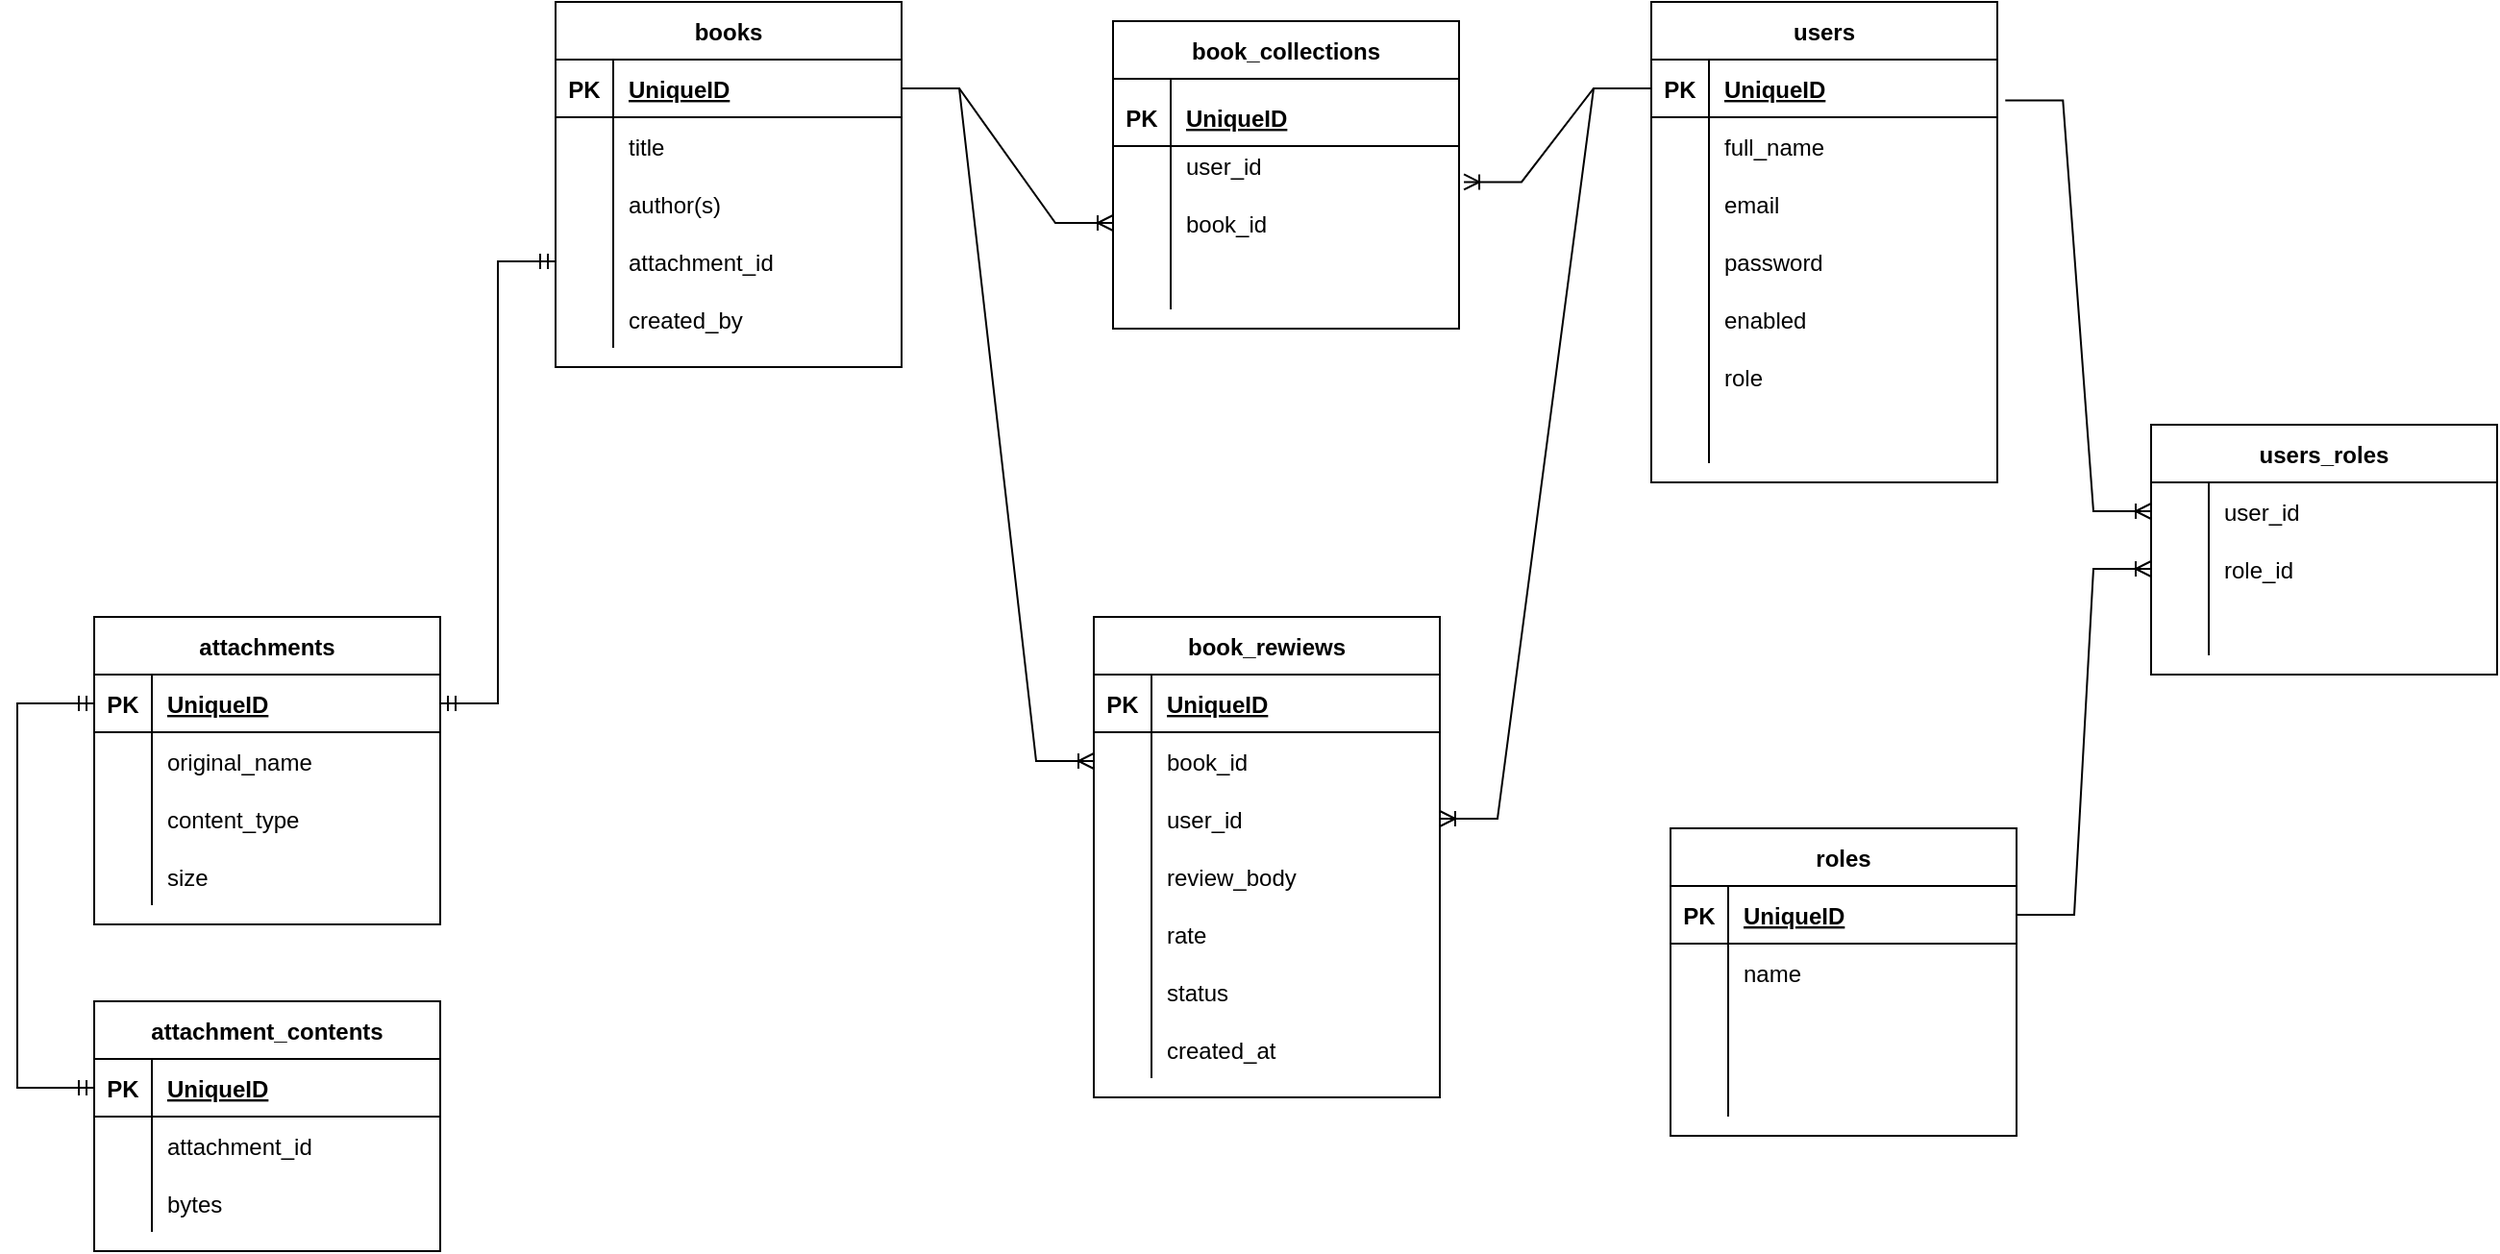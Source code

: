 <mxfile version="17.4.3" type="device"><diagram id="R2lEEEUBdFMjLlhIrx00" name="Page-1"><mxGraphModel dx="2235" dy="649" grid="1" gridSize="10" guides="1" tooltips="1" connect="1" arrows="1" fold="1" page="1" pageScale="1" pageWidth="850" pageHeight="1100" math="0" shadow="0" extFonts="Permanent Marker^https://fonts.googleapis.com/css?family=Permanent+Marker"><root><mxCell id="0"/><mxCell id="1" parent="0"/><mxCell id="X8TWX89RM9BX3JSVrSoA-1" value="books" style="shape=table;startSize=30;container=1;collapsible=1;childLayout=tableLayout;fixedRows=1;rowLines=0;fontStyle=1;align=center;resizeLast=1;" vertex="1" parent="1"><mxGeometry x="30" y="210" width="180" height="190" as="geometry"/></mxCell><mxCell id="X8TWX89RM9BX3JSVrSoA-2" value="" style="shape=tableRow;horizontal=0;startSize=0;swimlaneHead=0;swimlaneBody=0;fillColor=none;collapsible=0;dropTarget=0;points=[[0,0.5],[1,0.5]];portConstraint=eastwest;top=0;left=0;right=0;bottom=1;" vertex="1" parent="X8TWX89RM9BX3JSVrSoA-1"><mxGeometry y="30" width="180" height="30" as="geometry"/></mxCell><mxCell id="X8TWX89RM9BX3JSVrSoA-3" value="PK" style="shape=partialRectangle;connectable=0;fillColor=none;top=0;left=0;bottom=0;right=0;fontStyle=1;overflow=hidden;" vertex="1" parent="X8TWX89RM9BX3JSVrSoA-2"><mxGeometry width="30" height="30" as="geometry"><mxRectangle width="30" height="30" as="alternateBounds"/></mxGeometry></mxCell><mxCell id="X8TWX89RM9BX3JSVrSoA-4" value="UniqueID" style="shape=partialRectangle;connectable=0;fillColor=none;top=0;left=0;bottom=0;right=0;align=left;spacingLeft=6;fontStyle=5;overflow=hidden;" vertex="1" parent="X8TWX89RM9BX3JSVrSoA-2"><mxGeometry x="30" width="150" height="30" as="geometry"><mxRectangle width="150" height="30" as="alternateBounds"/></mxGeometry></mxCell><mxCell id="X8TWX89RM9BX3JSVrSoA-5" value="" style="shape=tableRow;horizontal=0;startSize=0;swimlaneHead=0;swimlaneBody=0;fillColor=none;collapsible=0;dropTarget=0;points=[[0,0.5],[1,0.5]];portConstraint=eastwest;top=0;left=0;right=0;bottom=0;" vertex="1" parent="X8TWX89RM9BX3JSVrSoA-1"><mxGeometry y="60" width="180" height="30" as="geometry"/></mxCell><mxCell id="X8TWX89RM9BX3JSVrSoA-6" value="" style="shape=partialRectangle;connectable=0;fillColor=none;top=0;left=0;bottom=0;right=0;editable=1;overflow=hidden;" vertex="1" parent="X8TWX89RM9BX3JSVrSoA-5"><mxGeometry width="30" height="30" as="geometry"><mxRectangle width="30" height="30" as="alternateBounds"/></mxGeometry></mxCell><mxCell id="X8TWX89RM9BX3JSVrSoA-7" value="title" style="shape=partialRectangle;connectable=0;fillColor=none;top=0;left=0;bottom=0;right=0;align=left;spacingLeft=6;overflow=hidden;" vertex="1" parent="X8TWX89RM9BX3JSVrSoA-5"><mxGeometry x="30" width="150" height="30" as="geometry"><mxRectangle width="150" height="30" as="alternateBounds"/></mxGeometry></mxCell><mxCell id="X8TWX89RM9BX3JSVrSoA-8" value="" style="shape=tableRow;horizontal=0;startSize=0;swimlaneHead=0;swimlaneBody=0;fillColor=none;collapsible=0;dropTarget=0;points=[[0,0.5],[1,0.5]];portConstraint=eastwest;top=0;left=0;right=0;bottom=0;" vertex="1" parent="X8TWX89RM9BX3JSVrSoA-1"><mxGeometry y="90" width="180" height="30" as="geometry"/></mxCell><mxCell id="X8TWX89RM9BX3JSVrSoA-9" value="" style="shape=partialRectangle;connectable=0;fillColor=none;top=0;left=0;bottom=0;right=0;editable=1;overflow=hidden;" vertex="1" parent="X8TWX89RM9BX3JSVrSoA-8"><mxGeometry width="30" height="30" as="geometry"><mxRectangle width="30" height="30" as="alternateBounds"/></mxGeometry></mxCell><mxCell id="X8TWX89RM9BX3JSVrSoA-10" value="author(s)" style="shape=partialRectangle;connectable=0;fillColor=none;top=0;left=0;bottom=0;right=0;align=left;spacingLeft=6;overflow=hidden;" vertex="1" parent="X8TWX89RM9BX3JSVrSoA-8"><mxGeometry x="30" width="150" height="30" as="geometry"><mxRectangle width="150" height="30" as="alternateBounds"/></mxGeometry></mxCell><mxCell id="X8TWX89RM9BX3JSVrSoA-11" value="" style="shape=tableRow;horizontal=0;startSize=0;swimlaneHead=0;swimlaneBody=0;fillColor=none;collapsible=0;dropTarget=0;points=[[0,0.5],[1,0.5]];portConstraint=eastwest;top=0;left=0;right=0;bottom=0;" vertex="1" parent="X8TWX89RM9BX3JSVrSoA-1"><mxGeometry y="120" width="180" height="30" as="geometry"/></mxCell><mxCell id="X8TWX89RM9BX3JSVrSoA-12" value="" style="shape=partialRectangle;connectable=0;fillColor=none;top=0;left=0;bottom=0;right=0;editable=1;overflow=hidden;" vertex="1" parent="X8TWX89RM9BX3JSVrSoA-11"><mxGeometry width="30" height="30" as="geometry"><mxRectangle width="30" height="30" as="alternateBounds"/></mxGeometry></mxCell><mxCell id="X8TWX89RM9BX3JSVrSoA-13" value="attachment_id" style="shape=partialRectangle;connectable=0;fillColor=none;top=0;left=0;bottom=0;right=0;align=left;spacingLeft=6;overflow=hidden;" vertex="1" parent="X8TWX89RM9BX3JSVrSoA-11"><mxGeometry x="30" width="150" height="30" as="geometry"><mxRectangle width="150" height="30" as="alternateBounds"/></mxGeometry></mxCell><mxCell id="X8TWX89RM9BX3JSVrSoA-72" value="" style="shape=tableRow;horizontal=0;startSize=0;swimlaneHead=0;swimlaneBody=0;fillColor=none;collapsible=0;dropTarget=0;points=[[0,0.5],[1,0.5]];portConstraint=eastwest;top=0;left=0;right=0;bottom=0;" vertex="1" parent="X8TWX89RM9BX3JSVrSoA-1"><mxGeometry y="150" width="180" height="30" as="geometry"/></mxCell><mxCell id="X8TWX89RM9BX3JSVrSoA-73" value="" style="shape=partialRectangle;connectable=0;fillColor=none;top=0;left=0;bottom=0;right=0;editable=1;overflow=hidden;" vertex="1" parent="X8TWX89RM9BX3JSVrSoA-72"><mxGeometry width="30" height="30" as="geometry"><mxRectangle width="30" height="30" as="alternateBounds"/></mxGeometry></mxCell><mxCell id="X8TWX89RM9BX3JSVrSoA-74" value="created_by" style="shape=partialRectangle;connectable=0;fillColor=none;top=0;left=0;bottom=0;right=0;align=left;spacingLeft=6;overflow=hidden;" vertex="1" parent="X8TWX89RM9BX3JSVrSoA-72"><mxGeometry x="30" width="150" height="30" as="geometry"><mxRectangle width="150" height="30" as="alternateBounds"/></mxGeometry></mxCell><mxCell id="X8TWX89RM9BX3JSVrSoA-14" value="users" style="shape=table;startSize=30;container=1;collapsible=1;childLayout=tableLayout;fixedRows=1;rowLines=0;fontStyle=1;align=center;resizeLast=1;" vertex="1" parent="1"><mxGeometry x="600" y="210" width="180" height="250" as="geometry"/></mxCell><mxCell id="X8TWX89RM9BX3JSVrSoA-15" value="" style="shape=tableRow;horizontal=0;startSize=0;swimlaneHead=0;swimlaneBody=0;fillColor=none;collapsible=0;dropTarget=0;points=[[0,0.5],[1,0.5]];portConstraint=eastwest;top=0;left=0;right=0;bottom=1;" vertex="1" parent="X8TWX89RM9BX3JSVrSoA-14"><mxGeometry y="30" width="180" height="30" as="geometry"/></mxCell><mxCell id="X8TWX89RM9BX3JSVrSoA-16" value="PK" style="shape=partialRectangle;connectable=0;fillColor=none;top=0;left=0;bottom=0;right=0;fontStyle=1;overflow=hidden;" vertex="1" parent="X8TWX89RM9BX3JSVrSoA-15"><mxGeometry width="30" height="30" as="geometry"><mxRectangle width="30" height="30" as="alternateBounds"/></mxGeometry></mxCell><mxCell id="X8TWX89RM9BX3JSVrSoA-17" value="UniqueID" style="shape=partialRectangle;connectable=0;fillColor=none;top=0;left=0;bottom=0;right=0;align=left;spacingLeft=6;fontStyle=5;overflow=hidden;" vertex="1" parent="X8TWX89RM9BX3JSVrSoA-15"><mxGeometry x="30" width="150" height="30" as="geometry"><mxRectangle width="150" height="30" as="alternateBounds"/></mxGeometry></mxCell><mxCell id="X8TWX89RM9BX3JSVrSoA-18" value="" style="shape=tableRow;horizontal=0;startSize=0;swimlaneHead=0;swimlaneBody=0;fillColor=none;collapsible=0;dropTarget=0;points=[[0,0.5],[1,0.5]];portConstraint=eastwest;top=0;left=0;right=0;bottom=0;" vertex="1" parent="X8TWX89RM9BX3JSVrSoA-14"><mxGeometry y="60" width="180" height="30" as="geometry"/></mxCell><mxCell id="X8TWX89RM9BX3JSVrSoA-19" value="" style="shape=partialRectangle;connectable=0;fillColor=none;top=0;left=0;bottom=0;right=0;editable=1;overflow=hidden;" vertex="1" parent="X8TWX89RM9BX3JSVrSoA-18"><mxGeometry width="30" height="30" as="geometry"><mxRectangle width="30" height="30" as="alternateBounds"/></mxGeometry></mxCell><mxCell id="X8TWX89RM9BX3JSVrSoA-20" value="full_name" style="shape=partialRectangle;connectable=0;fillColor=none;top=0;left=0;bottom=0;right=0;align=left;spacingLeft=6;overflow=hidden;" vertex="1" parent="X8TWX89RM9BX3JSVrSoA-18"><mxGeometry x="30" width="150" height="30" as="geometry"><mxRectangle width="150" height="30" as="alternateBounds"/></mxGeometry></mxCell><mxCell id="X8TWX89RM9BX3JSVrSoA-21" value="" style="shape=tableRow;horizontal=0;startSize=0;swimlaneHead=0;swimlaneBody=0;fillColor=none;collapsible=0;dropTarget=0;points=[[0,0.5],[1,0.5]];portConstraint=eastwest;top=0;left=0;right=0;bottom=0;" vertex="1" parent="X8TWX89RM9BX3JSVrSoA-14"><mxGeometry y="90" width="180" height="30" as="geometry"/></mxCell><mxCell id="X8TWX89RM9BX3JSVrSoA-22" value="" style="shape=partialRectangle;connectable=0;fillColor=none;top=0;left=0;bottom=0;right=0;editable=1;overflow=hidden;" vertex="1" parent="X8TWX89RM9BX3JSVrSoA-21"><mxGeometry width="30" height="30" as="geometry"><mxRectangle width="30" height="30" as="alternateBounds"/></mxGeometry></mxCell><mxCell id="X8TWX89RM9BX3JSVrSoA-23" value="email" style="shape=partialRectangle;connectable=0;fillColor=none;top=0;left=0;bottom=0;right=0;align=left;spacingLeft=6;overflow=hidden;" vertex="1" parent="X8TWX89RM9BX3JSVrSoA-21"><mxGeometry x="30" width="150" height="30" as="geometry"><mxRectangle width="150" height="30" as="alternateBounds"/></mxGeometry></mxCell><mxCell id="X8TWX89RM9BX3JSVrSoA-24" value="" style="shape=tableRow;horizontal=0;startSize=0;swimlaneHead=0;swimlaneBody=0;fillColor=none;collapsible=0;dropTarget=0;points=[[0,0.5],[1,0.5]];portConstraint=eastwest;top=0;left=0;right=0;bottom=0;" vertex="1" parent="X8TWX89RM9BX3JSVrSoA-14"><mxGeometry y="120" width="180" height="30" as="geometry"/></mxCell><mxCell id="X8TWX89RM9BX3JSVrSoA-25" value="" style="shape=partialRectangle;connectable=0;fillColor=none;top=0;left=0;bottom=0;right=0;editable=1;overflow=hidden;" vertex="1" parent="X8TWX89RM9BX3JSVrSoA-24"><mxGeometry width="30" height="30" as="geometry"><mxRectangle width="30" height="30" as="alternateBounds"/></mxGeometry></mxCell><mxCell id="X8TWX89RM9BX3JSVrSoA-26" value="password" style="shape=partialRectangle;connectable=0;fillColor=none;top=0;left=0;bottom=0;right=0;align=left;spacingLeft=6;overflow=hidden;" vertex="1" parent="X8TWX89RM9BX3JSVrSoA-24"><mxGeometry x="30" width="150" height="30" as="geometry"><mxRectangle width="150" height="30" as="alternateBounds"/></mxGeometry></mxCell><mxCell id="X8TWX89RM9BX3JSVrSoA-46" value="" style="shape=tableRow;horizontal=0;startSize=0;swimlaneHead=0;swimlaneBody=0;fillColor=none;collapsible=0;dropTarget=0;points=[[0,0.5],[1,0.5]];portConstraint=eastwest;top=0;left=0;right=0;bottom=0;" vertex="1" parent="X8TWX89RM9BX3JSVrSoA-14"><mxGeometry y="150" width="180" height="30" as="geometry"/></mxCell><mxCell id="X8TWX89RM9BX3JSVrSoA-47" value="" style="shape=partialRectangle;connectable=0;fillColor=none;top=0;left=0;bottom=0;right=0;editable=1;overflow=hidden;" vertex="1" parent="X8TWX89RM9BX3JSVrSoA-46"><mxGeometry width="30" height="30" as="geometry"><mxRectangle width="30" height="30" as="alternateBounds"/></mxGeometry></mxCell><mxCell id="X8TWX89RM9BX3JSVrSoA-48" value="enabled" style="shape=partialRectangle;connectable=0;fillColor=none;top=0;left=0;bottom=0;right=0;align=left;spacingLeft=6;overflow=hidden;" vertex="1" parent="X8TWX89RM9BX3JSVrSoA-46"><mxGeometry x="30" width="150" height="30" as="geometry"><mxRectangle width="150" height="30" as="alternateBounds"/></mxGeometry></mxCell><mxCell id="X8TWX89RM9BX3JSVrSoA-55" value="" style="shape=tableRow;horizontal=0;startSize=0;swimlaneHead=0;swimlaneBody=0;fillColor=none;collapsible=0;dropTarget=0;points=[[0,0.5],[1,0.5]];portConstraint=eastwest;top=0;left=0;right=0;bottom=0;" vertex="1" parent="X8TWX89RM9BX3JSVrSoA-14"><mxGeometry y="180" width="180" height="30" as="geometry"/></mxCell><mxCell id="X8TWX89RM9BX3JSVrSoA-56" value="" style="shape=partialRectangle;connectable=0;fillColor=none;top=0;left=0;bottom=0;right=0;editable=1;overflow=hidden;" vertex="1" parent="X8TWX89RM9BX3JSVrSoA-55"><mxGeometry width="30" height="30" as="geometry"><mxRectangle width="30" height="30" as="alternateBounds"/></mxGeometry></mxCell><mxCell id="X8TWX89RM9BX3JSVrSoA-57" value="role" style="shape=partialRectangle;connectable=0;fillColor=none;top=0;left=0;bottom=0;right=0;align=left;spacingLeft=6;overflow=hidden;" vertex="1" parent="X8TWX89RM9BX3JSVrSoA-55"><mxGeometry x="30" width="150" height="30" as="geometry"><mxRectangle width="150" height="30" as="alternateBounds"/></mxGeometry></mxCell><mxCell id="X8TWX89RM9BX3JSVrSoA-49" value="" style="shape=tableRow;horizontal=0;startSize=0;swimlaneHead=0;swimlaneBody=0;fillColor=none;collapsible=0;dropTarget=0;points=[[0,0.5],[1,0.5]];portConstraint=eastwest;top=0;left=0;right=0;bottom=0;" vertex="1" parent="X8TWX89RM9BX3JSVrSoA-14"><mxGeometry y="210" width="180" height="30" as="geometry"/></mxCell><mxCell id="X8TWX89RM9BX3JSVrSoA-50" value="" style="shape=partialRectangle;connectable=0;fillColor=none;top=0;left=0;bottom=0;right=0;editable=1;overflow=hidden;" vertex="1" parent="X8TWX89RM9BX3JSVrSoA-49"><mxGeometry width="30" height="30" as="geometry"><mxRectangle width="30" height="30" as="alternateBounds"/></mxGeometry></mxCell><mxCell id="X8TWX89RM9BX3JSVrSoA-51" value="" style="shape=partialRectangle;connectable=0;fillColor=none;top=0;left=0;bottom=0;right=0;align=left;spacingLeft=6;overflow=hidden;" vertex="1" parent="X8TWX89RM9BX3JSVrSoA-49"><mxGeometry x="30" width="150" height="30" as="geometry"><mxRectangle width="150" height="30" as="alternateBounds"/></mxGeometry></mxCell><mxCell id="X8TWX89RM9BX3JSVrSoA-27" value="book_rewiews" style="shape=table;startSize=30;container=1;collapsible=1;childLayout=tableLayout;fixedRows=1;rowLines=0;fontStyle=1;align=center;resizeLast=1;" vertex="1" parent="1"><mxGeometry x="310" y="530" width="180" height="250" as="geometry"/></mxCell><mxCell id="X8TWX89RM9BX3JSVrSoA-28" value="" style="shape=tableRow;horizontal=0;startSize=0;swimlaneHead=0;swimlaneBody=0;fillColor=none;collapsible=0;dropTarget=0;points=[[0,0.5],[1,0.5]];portConstraint=eastwest;top=0;left=0;right=0;bottom=1;" vertex="1" parent="X8TWX89RM9BX3JSVrSoA-27"><mxGeometry y="30" width="180" height="30" as="geometry"/></mxCell><mxCell id="X8TWX89RM9BX3JSVrSoA-29" value="PK" style="shape=partialRectangle;connectable=0;fillColor=none;top=0;left=0;bottom=0;right=0;fontStyle=1;overflow=hidden;" vertex="1" parent="X8TWX89RM9BX3JSVrSoA-28"><mxGeometry width="30" height="30" as="geometry"><mxRectangle width="30" height="30" as="alternateBounds"/></mxGeometry></mxCell><mxCell id="X8TWX89RM9BX3JSVrSoA-30" value="UniqueID" style="shape=partialRectangle;connectable=0;fillColor=none;top=0;left=0;bottom=0;right=0;align=left;spacingLeft=6;fontStyle=5;overflow=hidden;" vertex="1" parent="X8TWX89RM9BX3JSVrSoA-28"><mxGeometry x="30" width="150" height="30" as="geometry"><mxRectangle width="150" height="30" as="alternateBounds"/></mxGeometry></mxCell><mxCell id="X8TWX89RM9BX3JSVrSoA-31" value="" style="shape=tableRow;horizontal=0;startSize=0;swimlaneHead=0;swimlaneBody=0;fillColor=none;collapsible=0;dropTarget=0;points=[[0,0.5],[1,0.5]];portConstraint=eastwest;top=0;left=0;right=0;bottom=0;" vertex="1" parent="X8TWX89RM9BX3JSVrSoA-27"><mxGeometry y="60" width="180" height="30" as="geometry"/></mxCell><mxCell id="X8TWX89RM9BX3JSVrSoA-32" value="" style="shape=partialRectangle;connectable=0;fillColor=none;top=0;left=0;bottom=0;right=0;editable=1;overflow=hidden;" vertex="1" parent="X8TWX89RM9BX3JSVrSoA-31"><mxGeometry width="30" height="30" as="geometry"><mxRectangle width="30" height="30" as="alternateBounds"/></mxGeometry></mxCell><mxCell id="X8TWX89RM9BX3JSVrSoA-33" value="book_id" style="shape=partialRectangle;connectable=0;fillColor=none;top=0;left=0;bottom=0;right=0;align=left;spacingLeft=6;overflow=hidden;" vertex="1" parent="X8TWX89RM9BX3JSVrSoA-31"><mxGeometry x="30" width="150" height="30" as="geometry"><mxRectangle width="150" height="30" as="alternateBounds"/></mxGeometry></mxCell><mxCell id="X8TWX89RM9BX3JSVrSoA-34" value="" style="shape=tableRow;horizontal=0;startSize=0;swimlaneHead=0;swimlaneBody=0;fillColor=none;collapsible=0;dropTarget=0;points=[[0,0.5],[1,0.5]];portConstraint=eastwest;top=0;left=0;right=0;bottom=0;" vertex="1" parent="X8TWX89RM9BX3JSVrSoA-27"><mxGeometry y="90" width="180" height="30" as="geometry"/></mxCell><mxCell id="X8TWX89RM9BX3JSVrSoA-35" value="" style="shape=partialRectangle;connectable=0;fillColor=none;top=0;left=0;bottom=0;right=0;editable=1;overflow=hidden;" vertex="1" parent="X8TWX89RM9BX3JSVrSoA-34"><mxGeometry width="30" height="30" as="geometry"><mxRectangle width="30" height="30" as="alternateBounds"/></mxGeometry></mxCell><mxCell id="X8TWX89RM9BX3JSVrSoA-36" value="user_id" style="shape=partialRectangle;connectable=0;fillColor=none;top=0;left=0;bottom=0;right=0;align=left;spacingLeft=6;overflow=hidden;" vertex="1" parent="X8TWX89RM9BX3JSVrSoA-34"><mxGeometry x="30" width="150" height="30" as="geometry"><mxRectangle width="150" height="30" as="alternateBounds"/></mxGeometry></mxCell><mxCell id="X8TWX89RM9BX3JSVrSoA-37" value="" style="shape=tableRow;horizontal=0;startSize=0;swimlaneHead=0;swimlaneBody=0;fillColor=none;collapsible=0;dropTarget=0;points=[[0,0.5],[1,0.5]];portConstraint=eastwest;top=0;left=0;right=0;bottom=0;" vertex="1" parent="X8TWX89RM9BX3JSVrSoA-27"><mxGeometry y="120" width="180" height="30" as="geometry"/></mxCell><mxCell id="X8TWX89RM9BX3JSVrSoA-38" value="" style="shape=partialRectangle;connectable=0;fillColor=none;top=0;left=0;bottom=0;right=0;editable=1;overflow=hidden;" vertex="1" parent="X8TWX89RM9BX3JSVrSoA-37"><mxGeometry width="30" height="30" as="geometry"><mxRectangle width="30" height="30" as="alternateBounds"/></mxGeometry></mxCell><mxCell id="X8TWX89RM9BX3JSVrSoA-39" value="review_body" style="shape=partialRectangle;connectable=0;fillColor=none;top=0;left=0;bottom=0;right=0;align=left;spacingLeft=6;overflow=hidden;" vertex="1" parent="X8TWX89RM9BX3JSVrSoA-37"><mxGeometry x="30" width="150" height="30" as="geometry"><mxRectangle width="150" height="30" as="alternateBounds"/></mxGeometry></mxCell><mxCell id="X8TWX89RM9BX3JSVrSoA-40" value="" style="shape=tableRow;horizontal=0;startSize=0;swimlaneHead=0;swimlaneBody=0;fillColor=none;collapsible=0;dropTarget=0;points=[[0,0.5],[1,0.5]];portConstraint=eastwest;top=0;left=0;right=0;bottom=0;" vertex="1" parent="X8TWX89RM9BX3JSVrSoA-27"><mxGeometry y="150" width="180" height="30" as="geometry"/></mxCell><mxCell id="X8TWX89RM9BX3JSVrSoA-41" value="" style="shape=partialRectangle;connectable=0;fillColor=none;top=0;left=0;bottom=0;right=0;editable=1;overflow=hidden;" vertex="1" parent="X8TWX89RM9BX3JSVrSoA-40"><mxGeometry width="30" height="30" as="geometry"><mxRectangle width="30" height="30" as="alternateBounds"/></mxGeometry></mxCell><mxCell id="X8TWX89RM9BX3JSVrSoA-42" value="rate" style="shape=partialRectangle;connectable=0;fillColor=none;top=0;left=0;bottom=0;right=0;align=left;spacingLeft=6;overflow=hidden;" vertex="1" parent="X8TWX89RM9BX3JSVrSoA-40"><mxGeometry x="30" width="150" height="30" as="geometry"><mxRectangle width="150" height="30" as="alternateBounds"/></mxGeometry></mxCell><mxCell id="X8TWX89RM9BX3JSVrSoA-43" value="" style="shape=tableRow;horizontal=0;startSize=0;swimlaneHead=0;swimlaneBody=0;fillColor=none;collapsible=0;dropTarget=0;points=[[0,0.5],[1,0.5]];portConstraint=eastwest;top=0;left=0;right=0;bottom=0;" vertex="1" parent="X8TWX89RM9BX3JSVrSoA-27"><mxGeometry y="180" width="180" height="30" as="geometry"/></mxCell><mxCell id="X8TWX89RM9BX3JSVrSoA-44" value="" style="shape=partialRectangle;connectable=0;fillColor=none;top=0;left=0;bottom=0;right=0;editable=1;overflow=hidden;" vertex="1" parent="X8TWX89RM9BX3JSVrSoA-43"><mxGeometry width="30" height="30" as="geometry"><mxRectangle width="30" height="30" as="alternateBounds"/></mxGeometry></mxCell><mxCell id="X8TWX89RM9BX3JSVrSoA-45" value="status" style="shape=partialRectangle;connectable=0;fillColor=none;top=0;left=0;bottom=0;right=0;align=left;spacingLeft=6;overflow=hidden;" vertex="1" parent="X8TWX89RM9BX3JSVrSoA-43"><mxGeometry x="30" width="150" height="30" as="geometry"><mxRectangle width="150" height="30" as="alternateBounds"/></mxGeometry></mxCell><mxCell id="X8TWX89RM9BX3JSVrSoA-52" value="" style="shape=tableRow;horizontal=0;startSize=0;swimlaneHead=0;swimlaneBody=0;fillColor=none;collapsible=0;dropTarget=0;points=[[0,0.5],[1,0.5]];portConstraint=eastwest;top=0;left=0;right=0;bottom=0;" vertex="1" parent="X8TWX89RM9BX3JSVrSoA-27"><mxGeometry y="210" width="180" height="30" as="geometry"/></mxCell><mxCell id="X8TWX89RM9BX3JSVrSoA-53" value="" style="shape=partialRectangle;connectable=0;fillColor=none;top=0;left=0;bottom=0;right=0;editable=1;overflow=hidden;" vertex="1" parent="X8TWX89RM9BX3JSVrSoA-52"><mxGeometry width="30" height="30" as="geometry"><mxRectangle width="30" height="30" as="alternateBounds"/></mxGeometry></mxCell><mxCell id="X8TWX89RM9BX3JSVrSoA-54" value="created_at" style="shape=partialRectangle;connectable=0;fillColor=none;top=0;left=0;bottom=0;right=0;align=left;spacingLeft=6;overflow=hidden;" vertex="1" parent="X8TWX89RM9BX3JSVrSoA-52"><mxGeometry x="30" width="150" height="30" as="geometry"><mxRectangle width="150" height="30" as="alternateBounds"/></mxGeometry></mxCell><mxCell id="X8TWX89RM9BX3JSVrSoA-59" value="book_collections" style="shape=table;startSize=30;container=1;collapsible=1;childLayout=tableLayout;fixedRows=1;rowLines=0;fontStyle=1;align=center;resizeLast=1;" vertex="1" parent="1"><mxGeometry x="320" y="220" width="180" height="160" as="geometry"/></mxCell><mxCell id="X8TWX89RM9BX3JSVrSoA-63" value="" style="shape=tableRow;horizontal=0;startSize=0;swimlaneHead=0;swimlaneBody=0;fillColor=none;collapsible=0;dropTarget=0;points=[[0,0.5],[1,0.5]];portConstraint=eastwest;top=0;left=0;right=0;bottom=0;" vertex="1" parent="X8TWX89RM9BX3JSVrSoA-59"><mxGeometry y="30" width="180" height="30" as="geometry"/></mxCell><mxCell id="X8TWX89RM9BX3JSVrSoA-64" value="" style="shape=partialRectangle;connectable=0;fillColor=none;top=0;left=0;bottom=0;right=0;editable=1;overflow=hidden;" vertex="1" parent="X8TWX89RM9BX3JSVrSoA-63"><mxGeometry width="30" height="30" as="geometry"><mxRectangle width="30" height="30" as="alternateBounds"/></mxGeometry></mxCell><mxCell id="X8TWX89RM9BX3JSVrSoA-65" value="" style="shape=partialRectangle;connectable=0;fillColor=none;top=0;left=0;bottom=0;right=0;align=left;spacingLeft=6;overflow=hidden;" vertex="1" parent="X8TWX89RM9BX3JSVrSoA-63"><mxGeometry x="30" width="150" height="30" as="geometry"><mxRectangle width="150" height="30" as="alternateBounds"/></mxGeometry></mxCell><mxCell id="X8TWX89RM9BX3JSVrSoA-66" value="" style="shape=tableRow;horizontal=0;startSize=0;swimlaneHead=0;swimlaneBody=0;fillColor=none;collapsible=0;dropTarget=0;points=[[0,0.5],[1,0.5]];portConstraint=eastwest;top=0;left=0;right=0;bottom=0;" vertex="1" parent="X8TWX89RM9BX3JSVrSoA-59"><mxGeometry y="60" width="180" height="30" as="geometry"/></mxCell><mxCell id="X8TWX89RM9BX3JSVrSoA-67" value="" style="shape=partialRectangle;connectable=0;fillColor=none;top=0;left=0;bottom=0;right=0;editable=1;overflow=hidden;" vertex="1" parent="X8TWX89RM9BX3JSVrSoA-66"><mxGeometry width="30" height="30" as="geometry"><mxRectangle width="30" height="30" as="alternateBounds"/></mxGeometry></mxCell><mxCell id="X8TWX89RM9BX3JSVrSoA-68" value="user_id" style="shape=partialRectangle;connectable=0;fillColor=none;top=0;left=0;bottom=0;right=0;align=left;spacingLeft=6;overflow=hidden;" vertex="1" parent="X8TWX89RM9BX3JSVrSoA-66"><mxGeometry x="30" width="150" height="30" as="geometry"><mxRectangle width="150" height="30" as="alternateBounds"/></mxGeometry></mxCell><mxCell id="X8TWX89RM9BX3JSVrSoA-69" value="" style="shape=tableRow;horizontal=0;startSize=0;swimlaneHead=0;swimlaneBody=0;fillColor=none;collapsible=0;dropTarget=0;points=[[0,0.5],[1,0.5]];portConstraint=eastwest;top=0;left=0;right=0;bottom=0;" vertex="1" parent="X8TWX89RM9BX3JSVrSoA-59"><mxGeometry y="90" width="180" height="30" as="geometry"/></mxCell><mxCell id="X8TWX89RM9BX3JSVrSoA-70" value="" style="shape=partialRectangle;connectable=0;fillColor=none;top=0;left=0;bottom=0;right=0;editable=1;overflow=hidden;" vertex="1" parent="X8TWX89RM9BX3JSVrSoA-69"><mxGeometry width="30" height="30" as="geometry"><mxRectangle width="30" height="30" as="alternateBounds"/></mxGeometry></mxCell><mxCell id="X8TWX89RM9BX3JSVrSoA-71" value="book_id" style="shape=partialRectangle;connectable=0;fillColor=none;top=0;left=0;bottom=0;right=0;align=left;spacingLeft=6;overflow=hidden;" vertex="1" parent="X8TWX89RM9BX3JSVrSoA-69"><mxGeometry x="30" width="150" height="30" as="geometry"><mxRectangle width="150" height="30" as="alternateBounds"/></mxGeometry></mxCell><mxCell id="X8TWX89RM9BX3JSVrSoA-105" value="" style="shape=tableRow;horizontal=0;startSize=0;swimlaneHead=0;swimlaneBody=0;fillColor=none;collapsible=0;dropTarget=0;points=[[0,0.5],[1,0.5]];portConstraint=eastwest;top=0;left=0;right=0;bottom=0;" vertex="1" parent="X8TWX89RM9BX3JSVrSoA-59"><mxGeometry y="120" width="180" height="30" as="geometry"/></mxCell><mxCell id="X8TWX89RM9BX3JSVrSoA-106" value="" style="shape=partialRectangle;connectable=0;fillColor=none;top=0;left=0;bottom=0;right=0;editable=1;overflow=hidden;" vertex="1" parent="X8TWX89RM9BX3JSVrSoA-105"><mxGeometry width="30" height="30" as="geometry"><mxRectangle width="30" height="30" as="alternateBounds"/></mxGeometry></mxCell><mxCell id="X8TWX89RM9BX3JSVrSoA-107" value="" style="shape=partialRectangle;connectable=0;fillColor=none;top=0;left=0;bottom=0;right=0;align=left;spacingLeft=6;overflow=hidden;" vertex="1" parent="X8TWX89RM9BX3JSVrSoA-105"><mxGeometry x="30" width="150" height="30" as="geometry"><mxRectangle width="150" height="30" as="alternateBounds"/></mxGeometry></mxCell><mxCell id="X8TWX89RM9BX3JSVrSoA-75" value="attachments" style="shape=table;startSize=30;container=1;collapsible=1;childLayout=tableLayout;fixedRows=1;rowLines=0;fontStyle=1;align=center;resizeLast=1;" vertex="1" parent="1"><mxGeometry x="-210" y="530" width="180" height="160" as="geometry"/></mxCell><mxCell id="X8TWX89RM9BX3JSVrSoA-76" value="" style="shape=tableRow;horizontal=0;startSize=0;swimlaneHead=0;swimlaneBody=0;fillColor=none;collapsible=0;dropTarget=0;points=[[0,0.5],[1,0.5]];portConstraint=eastwest;top=0;left=0;right=0;bottom=1;" vertex="1" parent="X8TWX89RM9BX3JSVrSoA-75"><mxGeometry y="30" width="180" height="30" as="geometry"/></mxCell><mxCell id="X8TWX89RM9BX3JSVrSoA-77" value="PK" style="shape=partialRectangle;connectable=0;fillColor=none;top=0;left=0;bottom=0;right=0;fontStyle=1;overflow=hidden;" vertex="1" parent="X8TWX89RM9BX3JSVrSoA-76"><mxGeometry width="30" height="30" as="geometry"><mxRectangle width="30" height="30" as="alternateBounds"/></mxGeometry></mxCell><mxCell id="X8TWX89RM9BX3JSVrSoA-78" value="UniqueID" style="shape=partialRectangle;connectable=0;fillColor=none;top=0;left=0;bottom=0;right=0;align=left;spacingLeft=6;fontStyle=5;overflow=hidden;" vertex="1" parent="X8TWX89RM9BX3JSVrSoA-76"><mxGeometry x="30" width="150" height="30" as="geometry"><mxRectangle width="150" height="30" as="alternateBounds"/></mxGeometry></mxCell><mxCell id="X8TWX89RM9BX3JSVrSoA-79" value="" style="shape=tableRow;horizontal=0;startSize=0;swimlaneHead=0;swimlaneBody=0;fillColor=none;collapsible=0;dropTarget=0;points=[[0,0.5],[1,0.5]];portConstraint=eastwest;top=0;left=0;right=0;bottom=0;" vertex="1" parent="X8TWX89RM9BX3JSVrSoA-75"><mxGeometry y="60" width="180" height="30" as="geometry"/></mxCell><mxCell id="X8TWX89RM9BX3JSVrSoA-80" value="" style="shape=partialRectangle;connectable=0;fillColor=none;top=0;left=0;bottom=0;right=0;editable=1;overflow=hidden;" vertex="1" parent="X8TWX89RM9BX3JSVrSoA-79"><mxGeometry width="30" height="30" as="geometry"><mxRectangle width="30" height="30" as="alternateBounds"/></mxGeometry></mxCell><mxCell id="X8TWX89RM9BX3JSVrSoA-81" value="original_name" style="shape=partialRectangle;connectable=0;fillColor=none;top=0;left=0;bottom=0;right=0;align=left;spacingLeft=6;overflow=hidden;" vertex="1" parent="X8TWX89RM9BX3JSVrSoA-79"><mxGeometry x="30" width="150" height="30" as="geometry"><mxRectangle width="150" height="30" as="alternateBounds"/></mxGeometry></mxCell><mxCell id="X8TWX89RM9BX3JSVrSoA-82" value="" style="shape=tableRow;horizontal=0;startSize=0;swimlaneHead=0;swimlaneBody=0;fillColor=none;collapsible=0;dropTarget=0;points=[[0,0.5],[1,0.5]];portConstraint=eastwest;top=0;left=0;right=0;bottom=0;" vertex="1" parent="X8TWX89RM9BX3JSVrSoA-75"><mxGeometry y="90" width="180" height="30" as="geometry"/></mxCell><mxCell id="X8TWX89RM9BX3JSVrSoA-83" value="" style="shape=partialRectangle;connectable=0;fillColor=none;top=0;left=0;bottom=0;right=0;editable=1;overflow=hidden;" vertex="1" parent="X8TWX89RM9BX3JSVrSoA-82"><mxGeometry width="30" height="30" as="geometry"><mxRectangle width="30" height="30" as="alternateBounds"/></mxGeometry></mxCell><mxCell id="X8TWX89RM9BX3JSVrSoA-84" value="content_type" style="shape=partialRectangle;connectable=0;fillColor=none;top=0;left=0;bottom=0;right=0;align=left;spacingLeft=6;overflow=hidden;" vertex="1" parent="X8TWX89RM9BX3JSVrSoA-82"><mxGeometry x="30" width="150" height="30" as="geometry"><mxRectangle width="150" height="30" as="alternateBounds"/></mxGeometry></mxCell><mxCell id="X8TWX89RM9BX3JSVrSoA-85" value="" style="shape=tableRow;horizontal=0;startSize=0;swimlaneHead=0;swimlaneBody=0;fillColor=none;collapsible=0;dropTarget=0;points=[[0,0.5],[1,0.5]];portConstraint=eastwest;top=0;left=0;right=0;bottom=0;" vertex="1" parent="X8TWX89RM9BX3JSVrSoA-75"><mxGeometry y="120" width="180" height="30" as="geometry"/></mxCell><mxCell id="X8TWX89RM9BX3JSVrSoA-86" value="" style="shape=partialRectangle;connectable=0;fillColor=none;top=0;left=0;bottom=0;right=0;editable=1;overflow=hidden;" vertex="1" parent="X8TWX89RM9BX3JSVrSoA-85"><mxGeometry width="30" height="30" as="geometry"><mxRectangle width="30" height="30" as="alternateBounds"/></mxGeometry></mxCell><mxCell id="X8TWX89RM9BX3JSVrSoA-87" value="size" style="shape=partialRectangle;connectable=0;fillColor=none;top=0;left=0;bottom=0;right=0;align=left;spacingLeft=6;overflow=hidden;" vertex="1" parent="X8TWX89RM9BX3JSVrSoA-85"><mxGeometry x="30" width="150" height="30" as="geometry"><mxRectangle width="150" height="30" as="alternateBounds"/></mxGeometry></mxCell><mxCell id="X8TWX89RM9BX3JSVrSoA-88" value="attachment_contents" style="shape=table;startSize=30;container=1;collapsible=1;childLayout=tableLayout;fixedRows=1;rowLines=0;fontStyle=1;align=center;resizeLast=1;" vertex="1" parent="1"><mxGeometry x="-210" y="730" width="180" height="130" as="geometry"/></mxCell><mxCell id="X8TWX89RM9BX3JSVrSoA-89" value="" style="shape=tableRow;horizontal=0;startSize=0;swimlaneHead=0;swimlaneBody=0;fillColor=none;collapsible=0;dropTarget=0;points=[[0,0.5],[1,0.5]];portConstraint=eastwest;top=0;left=0;right=0;bottom=1;" vertex="1" parent="X8TWX89RM9BX3JSVrSoA-88"><mxGeometry y="30" width="180" height="30" as="geometry"/></mxCell><mxCell id="X8TWX89RM9BX3JSVrSoA-90" value="PK" style="shape=partialRectangle;connectable=0;fillColor=none;top=0;left=0;bottom=0;right=0;fontStyle=1;overflow=hidden;" vertex="1" parent="X8TWX89RM9BX3JSVrSoA-89"><mxGeometry width="30" height="30" as="geometry"><mxRectangle width="30" height="30" as="alternateBounds"/></mxGeometry></mxCell><mxCell id="X8TWX89RM9BX3JSVrSoA-91" value="UniqueID" style="shape=partialRectangle;connectable=0;fillColor=none;top=0;left=0;bottom=0;right=0;align=left;spacingLeft=6;fontStyle=5;overflow=hidden;" vertex="1" parent="X8TWX89RM9BX3JSVrSoA-89"><mxGeometry x="30" width="150" height="30" as="geometry"><mxRectangle width="150" height="30" as="alternateBounds"/></mxGeometry></mxCell><mxCell id="X8TWX89RM9BX3JSVrSoA-92" value="" style="shape=tableRow;horizontal=0;startSize=0;swimlaneHead=0;swimlaneBody=0;fillColor=none;collapsible=0;dropTarget=0;points=[[0,0.5],[1,0.5]];portConstraint=eastwest;top=0;left=0;right=0;bottom=0;" vertex="1" parent="X8TWX89RM9BX3JSVrSoA-88"><mxGeometry y="60" width="180" height="30" as="geometry"/></mxCell><mxCell id="X8TWX89RM9BX3JSVrSoA-93" value="" style="shape=partialRectangle;connectable=0;fillColor=none;top=0;left=0;bottom=0;right=0;editable=1;overflow=hidden;" vertex="1" parent="X8TWX89RM9BX3JSVrSoA-92"><mxGeometry width="30" height="30" as="geometry"><mxRectangle width="30" height="30" as="alternateBounds"/></mxGeometry></mxCell><mxCell id="X8TWX89RM9BX3JSVrSoA-94" value="attachment_id" style="shape=partialRectangle;connectable=0;fillColor=none;top=0;left=0;bottom=0;right=0;align=left;spacingLeft=6;overflow=hidden;" vertex="1" parent="X8TWX89RM9BX3JSVrSoA-92"><mxGeometry x="30" width="150" height="30" as="geometry"><mxRectangle width="150" height="30" as="alternateBounds"/></mxGeometry></mxCell><mxCell id="X8TWX89RM9BX3JSVrSoA-95" value="" style="shape=tableRow;horizontal=0;startSize=0;swimlaneHead=0;swimlaneBody=0;fillColor=none;collapsible=0;dropTarget=0;points=[[0,0.5],[1,0.5]];portConstraint=eastwest;top=0;left=0;right=0;bottom=0;" vertex="1" parent="X8TWX89RM9BX3JSVrSoA-88"><mxGeometry y="90" width="180" height="30" as="geometry"/></mxCell><mxCell id="X8TWX89RM9BX3JSVrSoA-96" value="" style="shape=partialRectangle;connectable=0;fillColor=none;top=0;left=0;bottom=0;right=0;editable=1;overflow=hidden;" vertex="1" parent="X8TWX89RM9BX3JSVrSoA-95"><mxGeometry width="30" height="30" as="geometry"><mxRectangle width="30" height="30" as="alternateBounds"/></mxGeometry></mxCell><mxCell id="X8TWX89RM9BX3JSVrSoA-97" value="bytes" style="shape=partialRectangle;connectable=0;fillColor=none;top=0;left=0;bottom=0;right=0;align=left;spacingLeft=6;overflow=hidden;" vertex="1" parent="X8TWX89RM9BX3JSVrSoA-95"><mxGeometry x="30" width="150" height="30" as="geometry"><mxRectangle width="150" height="30" as="alternateBounds"/></mxGeometry></mxCell><mxCell id="X8TWX89RM9BX3JSVrSoA-102" value="" style="shape=tableRow;horizontal=0;startSize=0;swimlaneHead=0;swimlaneBody=0;fillColor=none;collapsible=0;dropTarget=0;points=[[0,0.5],[1,0.5]];portConstraint=eastwest;top=0;left=0;right=0;bottom=1;" vertex="1" parent="1"><mxGeometry x="320" y="255" width="180" height="30" as="geometry"/></mxCell><mxCell id="X8TWX89RM9BX3JSVrSoA-103" value="PK" style="shape=partialRectangle;connectable=0;fillColor=none;top=0;left=0;bottom=0;right=0;fontStyle=1;overflow=hidden;" vertex="1" parent="X8TWX89RM9BX3JSVrSoA-102"><mxGeometry width="30" height="30" as="geometry"><mxRectangle width="30" height="30" as="alternateBounds"/></mxGeometry></mxCell><mxCell id="X8TWX89RM9BX3JSVrSoA-104" value="UniqueID" style="shape=partialRectangle;connectable=0;fillColor=none;top=0;left=0;bottom=0;right=0;align=left;spacingLeft=6;fontStyle=5;overflow=hidden;" vertex="1" parent="X8TWX89RM9BX3JSVrSoA-102"><mxGeometry x="30" width="150" height="30" as="geometry"><mxRectangle width="150" height="30" as="alternateBounds"/></mxGeometry></mxCell><mxCell id="X8TWX89RM9BX3JSVrSoA-108" value="" style="edgeStyle=entityRelationEdgeStyle;fontSize=12;html=1;endArrow=ERmandOne;startArrow=ERmandOne;rounded=0;exitX=1;exitY=0.5;exitDx=0;exitDy=0;entryX=0;entryY=0.5;entryDx=0;entryDy=0;" edge="1" parent="1" source="X8TWX89RM9BX3JSVrSoA-76" target="X8TWX89RM9BX3JSVrSoA-11"><mxGeometry width="100" height="100" relative="1" as="geometry"><mxPoint x="150" y="570" as="sourcePoint"/><mxPoint x="250" y="470" as="targetPoint"/></mxGeometry></mxCell><mxCell id="X8TWX89RM9BX3JSVrSoA-109" value="" style="edgeStyle=entityRelationEdgeStyle;fontSize=12;html=1;endArrow=ERoneToMany;rounded=0;entryX=1.014;entryY=0.79;entryDx=0;entryDy=0;entryPerimeter=0;exitX=0;exitY=0.5;exitDx=0;exitDy=0;" edge="1" parent="1" source="X8TWX89RM9BX3JSVrSoA-15" target="X8TWX89RM9BX3JSVrSoA-66"><mxGeometry width="100" height="100" relative="1" as="geometry"><mxPoint x="450" y="490" as="sourcePoint"/><mxPoint x="550" y="390" as="targetPoint"/></mxGeometry></mxCell><mxCell id="X8TWX89RM9BX3JSVrSoA-110" value="" style="edgeStyle=entityRelationEdgeStyle;fontSize=12;html=1;endArrow=ERoneToMany;rounded=0;entryX=0;entryY=0.5;entryDx=0;entryDy=0;exitX=1;exitY=0.5;exitDx=0;exitDy=0;" edge="1" parent="1" source="X8TWX89RM9BX3JSVrSoA-2" target="X8TWX89RM9BX3JSVrSoA-69"><mxGeometry width="100" height="100" relative="1" as="geometry"><mxPoint x="150" y="570" as="sourcePoint"/><mxPoint x="250" y="470" as="targetPoint"/></mxGeometry></mxCell><mxCell id="X8TWX89RM9BX3JSVrSoA-111" value="" style="edgeStyle=entityRelationEdgeStyle;fontSize=12;html=1;endArrow=ERoneToMany;rounded=0;entryX=0;entryY=0.5;entryDx=0;entryDy=0;exitX=1;exitY=0.5;exitDx=0;exitDy=0;" edge="1" parent="1" source="X8TWX89RM9BX3JSVrSoA-2" target="X8TWX89RM9BX3JSVrSoA-31"><mxGeometry width="100" height="100" relative="1" as="geometry"><mxPoint x="150" y="570" as="sourcePoint"/><mxPoint x="250" y="470" as="targetPoint"/></mxGeometry></mxCell><mxCell id="X8TWX89RM9BX3JSVrSoA-112" value="" style="edgeStyle=entityRelationEdgeStyle;fontSize=12;html=1;endArrow=ERoneToMany;rounded=0;entryX=1;entryY=0.5;entryDx=0;entryDy=0;exitX=0;exitY=0.5;exitDx=0;exitDy=0;" edge="1" parent="1" source="X8TWX89RM9BX3JSVrSoA-15" target="X8TWX89RM9BX3JSVrSoA-34"><mxGeometry width="100" height="100" relative="1" as="geometry"><mxPoint x="540" y="620" as="sourcePoint"/><mxPoint x="640" y="520" as="targetPoint"/></mxGeometry></mxCell><mxCell id="X8TWX89RM9BX3JSVrSoA-113" value="roles" style="shape=table;startSize=30;container=1;collapsible=1;childLayout=tableLayout;fixedRows=1;rowLines=0;fontStyle=1;align=center;resizeLast=1;" vertex="1" parent="1"><mxGeometry x="610" y="640" width="180" height="160" as="geometry"/></mxCell><mxCell id="X8TWX89RM9BX3JSVrSoA-114" value="" style="shape=tableRow;horizontal=0;startSize=0;swimlaneHead=0;swimlaneBody=0;fillColor=none;collapsible=0;dropTarget=0;points=[[0,0.5],[1,0.5]];portConstraint=eastwest;top=0;left=0;right=0;bottom=1;" vertex="1" parent="X8TWX89RM9BX3JSVrSoA-113"><mxGeometry y="30" width="180" height="30" as="geometry"/></mxCell><mxCell id="X8TWX89RM9BX3JSVrSoA-115" value="PK" style="shape=partialRectangle;connectable=0;fillColor=none;top=0;left=0;bottom=0;right=0;fontStyle=1;overflow=hidden;" vertex="1" parent="X8TWX89RM9BX3JSVrSoA-114"><mxGeometry width="30" height="30" as="geometry"><mxRectangle width="30" height="30" as="alternateBounds"/></mxGeometry></mxCell><mxCell id="X8TWX89RM9BX3JSVrSoA-116" value="UniqueID" style="shape=partialRectangle;connectable=0;fillColor=none;top=0;left=0;bottom=0;right=0;align=left;spacingLeft=6;fontStyle=5;overflow=hidden;" vertex="1" parent="X8TWX89RM9BX3JSVrSoA-114"><mxGeometry x="30" width="150" height="30" as="geometry"><mxRectangle width="150" height="30" as="alternateBounds"/></mxGeometry></mxCell><mxCell id="X8TWX89RM9BX3JSVrSoA-117" value="" style="shape=tableRow;horizontal=0;startSize=0;swimlaneHead=0;swimlaneBody=0;fillColor=none;collapsible=0;dropTarget=0;points=[[0,0.5],[1,0.5]];portConstraint=eastwest;top=0;left=0;right=0;bottom=0;" vertex="1" parent="X8TWX89RM9BX3JSVrSoA-113"><mxGeometry y="60" width="180" height="30" as="geometry"/></mxCell><mxCell id="X8TWX89RM9BX3JSVrSoA-118" value="" style="shape=partialRectangle;connectable=0;fillColor=none;top=0;left=0;bottom=0;right=0;editable=1;overflow=hidden;" vertex="1" parent="X8TWX89RM9BX3JSVrSoA-117"><mxGeometry width="30" height="30" as="geometry"><mxRectangle width="30" height="30" as="alternateBounds"/></mxGeometry></mxCell><mxCell id="X8TWX89RM9BX3JSVrSoA-119" value="name" style="shape=partialRectangle;connectable=0;fillColor=none;top=0;left=0;bottom=0;right=0;align=left;spacingLeft=6;overflow=hidden;" vertex="1" parent="X8TWX89RM9BX3JSVrSoA-117"><mxGeometry x="30" width="150" height="30" as="geometry"><mxRectangle width="150" height="30" as="alternateBounds"/></mxGeometry></mxCell><mxCell id="X8TWX89RM9BX3JSVrSoA-120" value="" style="shape=tableRow;horizontal=0;startSize=0;swimlaneHead=0;swimlaneBody=0;fillColor=none;collapsible=0;dropTarget=0;points=[[0,0.5],[1,0.5]];portConstraint=eastwest;top=0;left=0;right=0;bottom=0;" vertex="1" parent="X8TWX89RM9BX3JSVrSoA-113"><mxGeometry y="90" width="180" height="30" as="geometry"/></mxCell><mxCell id="X8TWX89RM9BX3JSVrSoA-121" value="" style="shape=partialRectangle;connectable=0;fillColor=none;top=0;left=0;bottom=0;right=0;editable=1;overflow=hidden;" vertex="1" parent="X8TWX89RM9BX3JSVrSoA-120"><mxGeometry width="30" height="30" as="geometry"><mxRectangle width="30" height="30" as="alternateBounds"/></mxGeometry></mxCell><mxCell id="X8TWX89RM9BX3JSVrSoA-122" value="" style="shape=partialRectangle;connectable=0;fillColor=none;top=0;left=0;bottom=0;right=0;align=left;spacingLeft=6;overflow=hidden;" vertex="1" parent="X8TWX89RM9BX3JSVrSoA-120"><mxGeometry x="30" width="150" height="30" as="geometry"><mxRectangle width="150" height="30" as="alternateBounds"/></mxGeometry></mxCell><mxCell id="X8TWX89RM9BX3JSVrSoA-123" value="" style="shape=tableRow;horizontal=0;startSize=0;swimlaneHead=0;swimlaneBody=0;fillColor=none;collapsible=0;dropTarget=0;points=[[0,0.5],[1,0.5]];portConstraint=eastwest;top=0;left=0;right=0;bottom=0;" vertex="1" parent="X8TWX89RM9BX3JSVrSoA-113"><mxGeometry y="120" width="180" height="30" as="geometry"/></mxCell><mxCell id="X8TWX89RM9BX3JSVrSoA-124" value="" style="shape=partialRectangle;connectable=0;fillColor=none;top=0;left=0;bottom=0;right=0;editable=1;overflow=hidden;" vertex="1" parent="X8TWX89RM9BX3JSVrSoA-123"><mxGeometry width="30" height="30" as="geometry"><mxRectangle width="30" height="30" as="alternateBounds"/></mxGeometry></mxCell><mxCell id="X8TWX89RM9BX3JSVrSoA-125" value="" style="shape=partialRectangle;connectable=0;fillColor=none;top=0;left=0;bottom=0;right=0;align=left;spacingLeft=6;overflow=hidden;" vertex="1" parent="X8TWX89RM9BX3JSVrSoA-123"><mxGeometry x="30" width="150" height="30" as="geometry"><mxRectangle width="150" height="30" as="alternateBounds"/></mxGeometry></mxCell><mxCell id="X8TWX89RM9BX3JSVrSoA-126" value="users_roles" style="shape=table;startSize=30;container=1;collapsible=1;childLayout=tableLayout;fixedRows=1;rowLines=0;fontStyle=1;align=center;resizeLast=1;" vertex="1" parent="1"><mxGeometry x="860" y="430" width="180" height="130" as="geometry"/></mxCell><mxCell id="X8TWX89RM9BX3JSVrSoA-130" value="" style="shape=tableRow;horizontal=0;startSize=0;swimlaneHead=0;swimlaneBody=0;fillColor=none;collapsible=0;dropTarget=0;points=[[0,0.5],[1,0.5]];portConstraint=eastwest;top=0;left=0;right=0;bottom=0;" vertex="1" parent="X8TWX89RM9BX3JSVrSoA-126"><mxGeometry y="30" width="180" height="30" as="geometry"/></mxCell><mxCell id="X8TWX89RM9BX3JSVrSoA-131" value="" style="shape=partialRectangle;connectable=0;fillColor=none;top=0;left=0;bottom=0;right=0;editable=1;overflow=hidden;" vertex="1" parent="X8TWX89RM9BX3JSVrSoA-130"><mxGeometry width="30" height="30" as="geometry"><mxRectangle width="30" height="30" as="alternateBounds"/></mxGeometry></mxCell><mxCell id="X8TWX89RM9BX3JSVrSoA-132" value="user_id" style="shape=partialRectangle;connectable=0;fillColor=none;top=0;left=0;bottom=0;right=0;align=left;spacingLeft=6;overflow=hidden;" vertex="1" parent="X8TWX89RM9BX3JSVrSoA-130"><mxGeometry x="30" width="150" height="30" as="geometry"><mxRectangle width="150" height="30" as="alternateBounds"/></mxGeometry></mxCell><mxCell id="X8TWX89RM9BX3JSVrSoA-133" value="" style="shape=tableRow;horizontal=0;startSize=0;swimlaneHead=0;swimlaneBody=0;fillColor=none;collapsible=0;dropTarget=0;points=[[0,0.5],[1,0.5]];portConstraint=eastwest;top=0;left=0;right=0;bottom=0;" vertex="1" parent="X8TWX89RM9BX3JSVrSoA-126"><mxGeometry y="60" width="180" height="30" as="geometry"/></mxCell><mxCell id="X8TWX89RM9BX3JSVrSoA-134" value="" style="shape=partialRectangle;connectable=0;fillColor=none;top=0;left=0;bottom=0;right=0;editable=1;overflow=hidden;" vertex="1" parent="X8TWX89RM9BX3JSVrSoA-133"><mxGeometry width="30" height="30" as="geometry"><mxRectangle width="30" height="30" as="alternateBounds"/></mxGeometry></mxCell><mxCell id="X8TWX89RM9BX3JSVrSoA-135" value="role_id" style="shape=partialRectangle;connectable=0;fillColor=none;top=0;left=0;bottom=0;right=0;align=left;spacingLeft=6;overflow=hidden;" vertex="1" parent="X8TWX89RM9BX3JSVrSoA-133"><mxGeometry x="30" width="150" height="30" as="geometry"><mxRectangle width="150" height="30" as="alternateBounds"/></mxGeometry></mxCell><mxCell id="X8TWX89RM9BX3JSVrSoA-136" value="" style="shape=tableRow;horizontal=0;startSize=0;swimlaneHead=0;swimlaneBody=0;fillColor=none;collapsible=0;dropTarget=0;points=[[0,0.5],[1,0.5]];portConstraint=eastwest;top=0;left=0;right=0;bottom=0;" vertex="1" parent="X8TWX89RM9BX3JSVrSoA-126"><mxGeometry y="90" width="180" height="30" as="geometry"/></mxCell><mxCell id="X8TWX89RM9BX3JSVrSoA-137" value="" style="shape=partialRectangle;connectable=0;fillColor=none;top=0;left=0;bottom=0;right=0;editable=1;overflow=hidden;" vertex="1" parent="X8TWX89RM9BX3JSVrSoA-136"><mxGeometry width="30" height="30" as="geometry"><mxRectangle width="30" height="30" as="alternateBounds"/></mxGeometry></mxCell><mxCell id="X8TWX89RM9BX3JSVrSoA-138" value="" style="shape=partialRectangle;connectable=0;fillColor=none;top=0;left=0;bottom=0;right=0;align=left;spacingLeft=6;overflow=hidden;" vertex="1" parent="X8TWX89RM9BX3JSVrSoA-136"><mxGeometry x="30" width="150" height="30" as="geometry"><mxRectangle width="150" height="30" as="alternateBounds"/></mxGeometry></mxCell><mxCell id="X8TWX89RM9BX3JSVrSoA-139" value="" style="edgeStyle=entityRelationEdgeStyle;fontSize=12;html=1;endArrow=ERoneToMany;rounded=0;entryX=0;entryY=0.5;entryDx=0;entryDy=0;exitX=1.023;exitY=0.707;exitDx=0;exitDy=0;exitPerimeter=0;" edge="1" parent="1" source="X8TWX89RM9BX3JSVrSoA-15" target="X8TWX89RM9BX3JSVrSoA-130"><mxGeometry width="100" height="100" relative="1" as="geometry"><mxPoint x="700" y="450" as="sourcePoint"/><mxPoint x="800" y="350" as="targetPoint"/></mxGeometry></mxCell><mxCell id="X8TWX89RM9BX3JSVrSoA-140" value="" style="edgeStyle=entityRelationEdgeStyle;fontSize=12;html=1;endArrow=ERoneToMany;rounded=0;entryX=0;entryY=0.5;entryDx=0;entryDy=0;exitX=1;exitY=0.5;exitDx=0;exitDy=0;" edge="1" parent="1" source="X8TWX89RM9BX3JSVrSoA-114" target="X8TWX89RM9BX3JSVrSoA-133"><mxGeometry width="100" height="100" relative="1" as="geometry"><mxPoint x="980" y="520" as="sourcePoint"/><mxPoint x="1080" y="420" as="targetPoint"/></mxGeometry></mxCell><mxCell id="X8TWX89RM9BX3JSVrSoA-142" value="" style="edgeStyle=orthogonalEdgeStyle;fontSize=12;html=1;endArrow=ERmandOne;startArrow=ERmandOne;rounded=0;entryX=0;entryY=0.5;entryDx=0;entryDy=0;exitX=0;exitY=0.5;exitDx=0;exitDy=0;" edge="1" parent="1" source="X8TWX89RM9BX3JSVrSoA-89" target="X8TWX89RM9BX3JSVrSoA-76"><mxGeometry width="100" height="100" relative="1" as="geometry"><mxPoint x="-450" y="740" as="sourcePoint"/><mxPoint x="-350" y="640" as="targetPoint"/><Array as="points"><mxPoint x="-250" y="775"/><mxPoint x="-250" y="575"/></Array></mxGeometry></mxCell></root></mxGraphModel></diagram></mxfile>